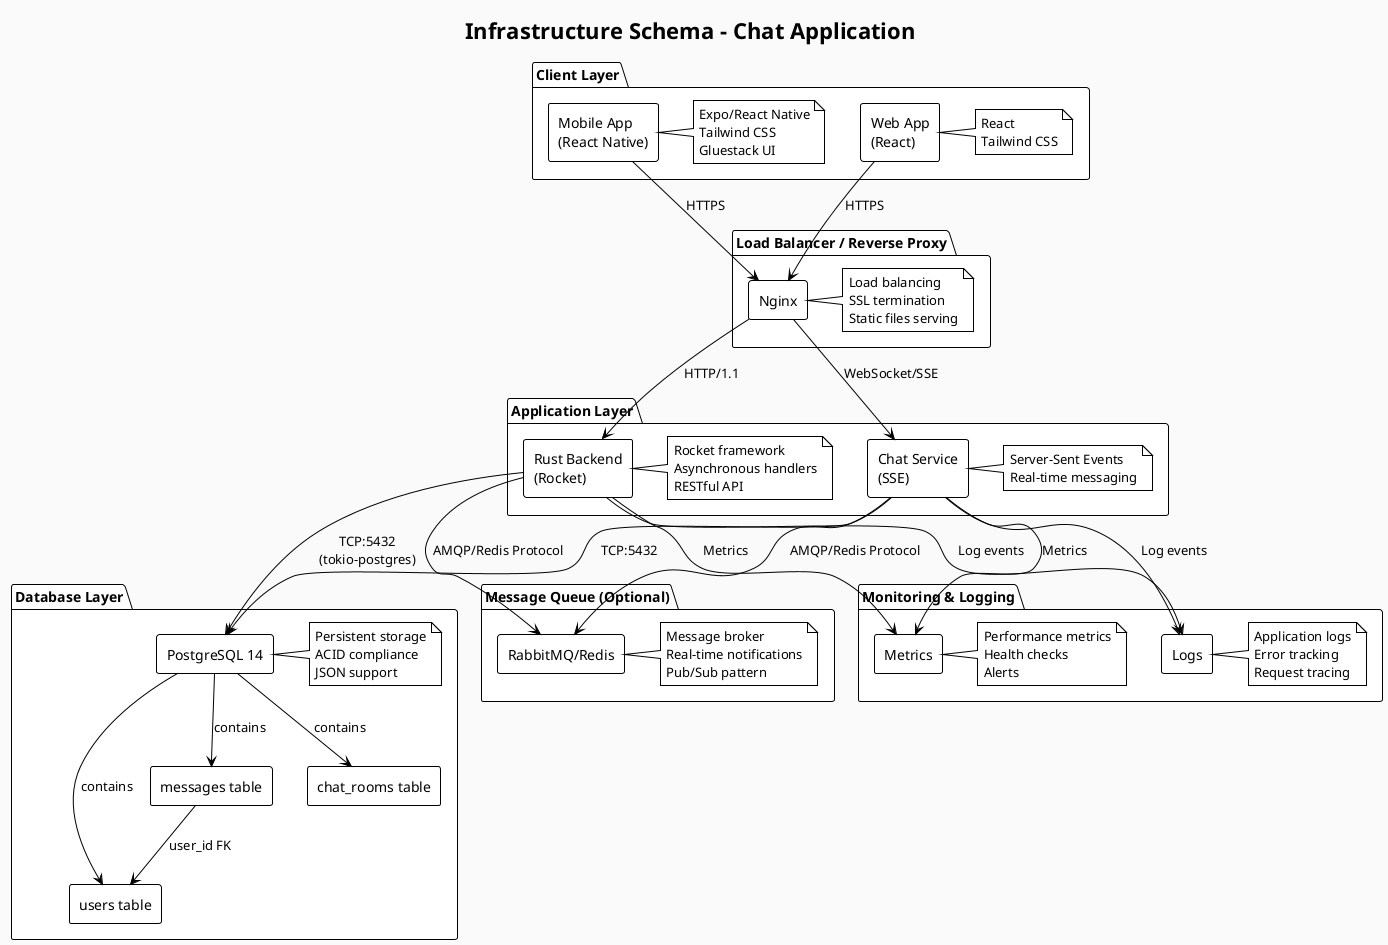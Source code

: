 @startuml infrastructure
!theme plain
title Infrastructure Schema - Chat Application

skinparam backgroundColor #FAFAFA
skinparam componentStyle rectangle

package "Client Layer" {
    [Mobile App\n(React Native)] as MobileApp
    [Web App\n(React)] as WebApp
    note right of MobileApp : Expo/React Native\nTailwind CSS\nGluestack UI
    note right of WebApp : React\nTailwind CSS
}

package "Load Balancer / Reverse Proxy" {
    [Nginx] as Nginx
    note right of Nginx : Load balancing\nSSL termination\nStatic files serving
}

package "Application Layer" {
    [Rust Backend\n(Rocket)] as RustApp
    [Chat Service\n(SSE)] as ChatService
    note right of RustApp : Rocket framework\nAsynchronous handlers\nRESTful API
    note right of ChatService : Server-Sent Events\nReal-time messaging
}

package "Database Layer" {
    component "PostgreSQL 14" as PostgresDB
    note right of PostgresDB : Persistent storage\nACID compliance\nJSON support
    
    component "users table" as UsersTable
    component "messages table" as MessagesTable  
    component "chat_rooms table" as ChatRoomsTable
}

package "Message Queue (Optional)" {
    [RabbitMQ/Redis] as MessageQueue
    note right of MessageQueue : Message broker\nReal-time notifications\nPub/Sub pattern
}

package "Monitoring & Logging" {
    [Logs] as Logging
    [Metrics] as Monitoring
    note right of Logging : Application logs\nError tracking\nRequest tracing
    note right of Monitoring : Performance metrics\nHealth checks\nAlerts
}

' Client connections
MobileApp --> Nginx : HTTPS
WebApp --> Nginx : HTTPS

' Nginx to backend
Nginx --> RustApp : HTTP/1.1
Nginx --> ChatService : WebSocket/SSE

' Backend to database
RustApp --> PostgresDB : TCP:5432\n(tokio-postgres)
ChatService --> PostgresDB : TCP:5432

' Database table relations
PostgresDB --> UsersTable : contains
PostgresDB --> MessagesTable : contains
PostgresDB --> ChatRoomsTable : contains
MessagesTable --> UsersTable : user_id FK

' Optional message queue
RustApp --> MessageQueue : AMQP/Redis Protocol
ChatService --> MessageQueue : AMQP/Redis Protocol

' Monitoring connections
RustApp --> Logging : Log events
RustApp --> Monitoring : Metrics
ChatService --> Logging : Log events
ChatService --> Monitoring : Metrics

' Database relations - remove the self-reference
' Foreign key relationships are now shown above

@enduml
